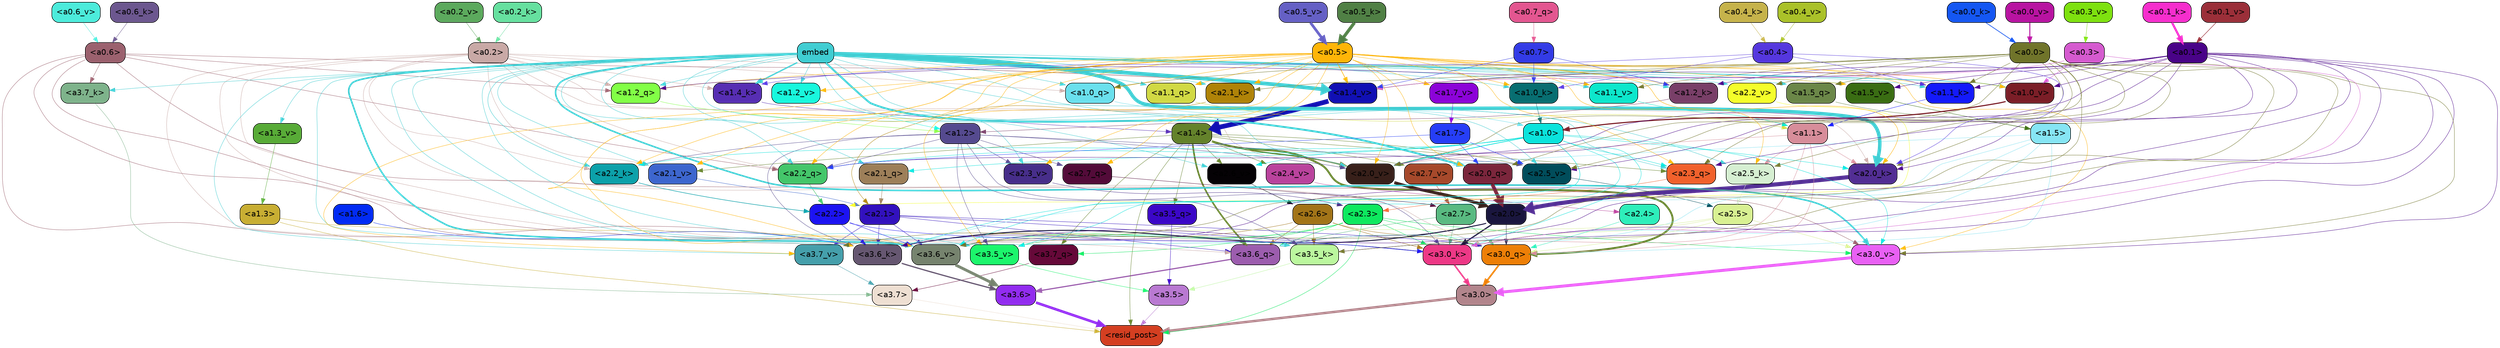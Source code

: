 strict digraph "" {
	graph [bgcolor=transparent,
		layout=dot,
		overlap=false,
		splines=true
	];
	"<a3.7>"	[color=black,
		fillcolor="#eedfd2",
		fontname=Helvetica,
		shape=box,
		style="filled, rounded"];
	"<resid_post>"	[color=black,
		fillcolor="#d43f21",
		fontname=Helvetica,
		shape=box,
		style="filled, rounded"];
	"<a3.7>" -> "<resid_post>"	[color="#eedfd2",
		penwidth=0.6239100098609924];
	"<a3.6>"	[color=black,
		fillcolor="#922cef",
		fontname=Helvetica,
		shape=box,
		style="filled, rounded"];
	"<a3.6>" -> "<resid_post>"	[color="#922cef",
		penwidth=4.569062113761902];
	"<a3.5>"	[color=black,
		fillcolor="#b979d2",
		fontname=Helvetica,
		shape=box,
		style="filled, rounded"];
	"<a3.5>" -> "<resid_post>"	[color="#b979d2",
		penwidth=0.6];
	"<a3.0>"	[color=black,
		fillcolor="#b2858c",
		fontname=Helvetica,
		shape=box,
		style="filled, rounded"];
	"<a3.0>" -> "<resid_post>"	[color="#b2858c",
		penwidth=4.283544182777405];
	"<a2.3>"	[color=black,
		fillcolor="#0ee95f",
		fontname=Helvetica,
		shape=box,
		style="filled, rounded"];
	"<a2.3>" -> "<resid_post>"	[color="#0ee95f",
		penwidth=0.6];
	"<a3.7_q>"	[color=black,
		fillcolor="#660939",
		fontname=Helvetica,
		shape=box,
		style="filled, rounded"];
	"<a2.3>" -> "<a3.7_q>"	[color="#0ee95f",
		penwidth=0.6];
	"<a3.6_q>"	[color=black,
		fillcolor="#9c5dae",
		fontname=Helvetica,
		shape=box,
		style="filled, rounded"];
	"<a2.3>" -> "<a3.6_q>"	[color="#0ee95f",
		penwidth=0.6];
	"<a3.0_q>"	[color=black,
		fillcolor="#ed7f07",
		fontname=Helvetica,
		shape=box,
		style="filled, rounded"];
	"<a2.3>" -> "<a3.0_q>"	[color="#0ee95f",
		penwidth=0.6];
	"<a3.0_k>"	[color=black,
		fillcolor="#ed3886",
		fontname=Helvetica,
		shape=box,
		style="filled, rounded"];
	"<a2.3>" -> "<a3.0_k>"	[color="#0ee95f",
		penwidth=0.6];
	"<a3.6_v>"	[color=black,
		fillcolor="#76836e",
		fontname=Helvetica,
		shape=box,
		style="filled, rounded"];
	"<a2.3>" -> "<a3.6_v>"	[color="#0ee95f",
		penwidth=0.6];
	"<a3.5_v>"	[color=black,
		fillcolor="#1cf66c",
		fontname=Helvetica,
		shape=box,
		style="filled, rounded"];
	"<a2.3>" -> "<a3.5_v>"	[color="#0ee95f",
		penwidth=0.6];
	"<a3.0_v>"	[color=black,
		fillcolor="#e960f4",
		fontname=Helvetica,
		shape=box,
		style="filled, rounded"];
	"<a2.3>" -> "<a3.0_v>"	[color="#0ee95f",
		penwidth=0.6];
	"<a1.4>"	[color=black,
		fillcolor="#64822b",
		fontname=Helvetica,
		shape=box,
		style="filled, rounded"];
	"<a1.4>" -> "<resid_post>"	[color="#64822b",
		penwidth=0.6];
	"<a1.4>" -> "<a3.7_q>"	[color="#64822b",
		penwidth=0.6];
	"<a1.4>" -> "<a3.6_q>"	[color="#64822b",
		penwidth=2.7934007048606873];
	"<a3.5_q>"	[color=black,
		fillcolor="#3b07c7",
		fontname=Helvetica,
		shape=box,
		style="filled, rounded"];
	"<a1.4>" -> "<a3.5_q>"	[color="#64822b",
		penwidth=0.6];
	"<a1.4>" -> "<a3.0_q>"	[color="#64822b",
		penwidth=3.340754985809326];
	"<a2.3_q>"	[color=black,
		fillcolor="#f1612c",
		fontname=Helvetica,
		shape=box,
		style="filled, rounded"];
	"<a1.4>" -> "<a2.3_q>"	[color="#64822b",
		penwidth=0.6];
	"<a2.7_v>"	[color=black,
		fillcolor="#a6492b",
		fontname=Helvetica,
		shape=box,
		style="filled, rounded"];
	"<a1.4>" -> "<a2.7_v>"	[color="#64822b",
		penwidth=0.6];
	"<a2.6_v>"	[color=black,
		fillcolor="#050205",
		fontname=Helvetica,
		shape=box,
		style="filled, rounded"];
	"<a1.4>" -> "<a2.6_v>"	[color="#64822b",
		penwidth=0.6];
	"<a2.5_v>"	[color=black,
		fillcolor="#014d5b",
		fontname=Helvetica,
		shape=box,
		style="filled, rounded"];
	"<a1.4>" -> "<a2.5_v>"	[color="#64822b",
		penwidth=0.6];
	"<a2.4_v>"	[color=black,
		fillcolor="#ba439d",
		fontname=Helvetica,
		shape=box,
		style="filled, rounded"];
	"<a1.4>" -> "<a2.4_v>"	[color="#64822b",
		penwidth=0.6];
	"<a2.1_v>"	[color=black,
		fillcolor="#3d66ce",
		fontname=Helvetica,
		shape=box,
		style="filled, rounded"];
	"<a1.4>" -> "<a2.1_v>"	[color="#64822b",
		penwidth=0.6];
	"<a2.0_v>"	[color=black,
		fillcolor="#38201a",
		fontname=Helvetica,
		shape=box,
		style="filled, rounded"];
	"<a1.4>" -> "<a2.0_v>"	[color="#64822b",
		penwidth=2.268759250640869];
	"<a1.3>"	[color=black,
		fillcolor="#c8ae33",
		fontname=Helvetica,
		shape=box,
		style="filled, rounded"];
	"<a1.3>" -> "<resid_post>"	[color="#c8ae33",
		penwidth=0.6];
	"<a1.3>" -> "<a3.6_v>"	[color="#c8ae33",
		penwidth=0.6];
	"<a3.7_q>" -> "<a3.7>"	[color="#660939",
		penwidth=0.6];
	"<a3.6_q>" -> "<a3.6>"	[color="#9c5dae",
		penwidth=2.0347584784030914];
	"<a3.5_q>" -> "<a3.5>"	[color="#3b07c7",
		penwidth=0.6];
	"<a3.0_q>" -> "<a3.0>"	[color="#ed7f07",
		penwidth=2.8635367155075073];
	"<a3.7_k>"	[color=black,
		fillcolor="#7eb38b",
		fontname=Helvetica,
		shape=box,
		style="filled, rounded"];
	"<a3.7_k>" -> "<a3.7>"	[color="#7eb38b",
		penwidth=0.6];
	"<a3.6_k>"	[color=black,
		fillcolor="#665771",
		fontname=Helvetica,
		shape=box,
		style="filled, rounded"];
	"<a3.6_k>" -> "<a3.6>"	[color="#665771",
		penwidth=2.1760786175727844];
	"<a3.5_k>"	[color=black,
		fillcolor="#bbf79e",
		fontname=Helvetica,
		shape=box,
		style="filled, rounded"];
	"<a3.5_k>" -> "<a3.5>"	[color="#bbf79e",
		penwidth=0.6];
	"<a3.0_k>" -> "<a3.0>"	[color="#ed3886",
		penwidth=2.632905662059784];
	"<a3.7_v>"	[color=black,
		fillcolor="#459fab",
		fontname=Helvetica,
		shape=box,
		style="filled, rounded"];
	"<a3.7_v>" -> "<a3.7>"	[color="#459fab",
		penwidth=0.6];
	"<a3.6_v>" -> "<a3.6>"	[color="#76836e",
		penwidth=4.981305837631226];
	"<a3.5_v>" -> "<a3.5>"	[color="#1cf66c",
		penwidth=0.6];
	"<a3.0_v>" -> "<a3.0>"	[color="#e960f4",
		penwidth=5.168330669403076];
	"<a2.7>"	[color=black,
		fillcolor="#59ba81",
		fontname=Helvetica,
		shape=box,
		style="filled, rounded"];
	"<a2.7>" -> "<a3.6_q>"	[color="#59ba81",
		penwidth=0.6];
	"<a2.7>" -> "<a3.0_q>"	[color="#59ba81",
		penwidth=0.6];
	"<a2.7>" -> "<a3.0_k>"	[color="#59ba81",
		penwidth=0.6];
	"<a2.6>"	[color=black,
		fillcolor="#a27418",
		fontname=Helvetica,
		shape=box,
		style="filled, rounded"];
	"<a2.6>" -> "<a3.6_q>"	[color="#a27418",
		penwidth=0.6];
	"<a2.6>" -> "<a3.0_q>"	[color="#a27418",
		penwidth=0.6];
	"<a2.6>" -> "<a3.6_k>"	[color="#a27418",
		penwidth=0.6];
	"<a2.6>" -> "<a3.5_k>"	[color="#a27418",
		penwidth=0.6];
	"<a2.6>" -> "<a3.0_k>"	[color="#a27418",
		penwidth=0.6];
	"<a2.1>"	[color=black,
		fillcolor="#3211be",
		fontname=Helvetica,
		shape=box,
		style="filled, rounded"];
	"<a2.1>" -> "<a3.6_q>"	[color="#3211be",
		penwidth=0.6];
	"<a2.1>" -> "<a3.0_q>"	[color="#3211be",
		penwidth=0.6];
	"<a2.1>" -> "<a3.6_k>"	[color="#3211be",
		penwidth=0.6];
	"<a2.1>" -> "<a3.0_k>"	[color="#3211be",
		penwidth=0.6];
	"<a2.1>" -> "<a3.7_v>"	[color="#3211be",
		penwidth=0.6];
	"<a2.1>" -> "<a3.6_v>"	[color="#3211be",
		penwidth=0.6];
	"<a2.0>"	[color=black,
		fillcolor="#1a163e",
		fontname=Helvetica,
		shape=box,
		style="filled, rounded"];
	"<a2.0>" -> "<a3.6_q>"	[color="#1a163e",
		penwidth=0.6];
	"<a2.0>" -> "<a3.0_q>"	[color="#1a163e",
		penwidth=0.6];
	"<a2.0>" -> "<a3.6_k>"	[color="#1a163e",
		penwidth=1.6382827460765839];
	"<a2.0>" -> "<a3.0_k>"	[color="#1a163e",
		penwidth=2.161143198609352];
	"<a1.5>"	[color=black,
		fillcolor="#86e5f4",
		fontname=Helvetica,
		shape=box,
		style="filled, rounded"];
	"<a1.5>" -> "<a3.6_q>"	[color="#86e5f4",
		penwidth=0.6];
	"<a1.5>" -> "<a3.0_q>"	[color="#86e5f4",
		penwidth=0.6];
	"<a1.5>" -> "<a3.6_k>"	[color="#86e5f4",
		penwidth=0.6];
	"<a1.5>" -> "<a3.0_k>"	[color="#86e5f4",
		penwidth=0.6];
	"<a1.5>" -> "<a2.7_v>"	[color="#86e5f4",
		penwidth=0.6];
	"<a0.2>"	[color=black,
		fillcolor="#c9a9a6",
		fontname=Helvetica,
		shape=box,
		style="filled, rounded"];
	"<a0.2>" -> "<a3.6_q>"	[color="#c9a9a6",
		penwidth=0.6];
	"<a0.2>" -> "<a3.0_q>"	[color="#c9a9a6",
		penwidth=0.6];
	"<a0.2>" -> "<a3.6_k>"	[color="#c9a9a6",
		penwidth=0.6];
	"<a0.2>" -> "<a3.0_k>"	[color="#c9a9a6",
		penwidth=0.6];
	"<a2.2_q>"	[color=black,
		fillcolor="#44c66a",
		fontname=Helvetica,
		shape=box,
		style="filled, rounded"];
	"<a0.2>" -> "<a2.2_q>"	[color="#c9a9a6",
		penwidth=0.6];
	"<a2.2_k>"	[color=black,
		fillcolor="#0ca1aa",
		fontname=Helvetica,
		shape=box,
		style="filled, rounded"];
	"<a0.2>" -> "<a2.2_k>"	[color="#c9a9a6",
		penwidth=0.6];
	"<a2.0_k>"	[color=black,
		fillcolor="#522e94",
		fontname=Helvetica,
		shape=box,
		style="filled, rounded"];
	"<a0.2>" -> "<a2.0_k>"	[color="#c9a9a6",
		penwidth=0.6];
	"<a0.2>" -> "<a2.1_v>"	[color="#c9a9a6",
		penwidth=0.6];
	"<a0.2>" -> "<a2.0_v>"	[color="#c9a9a6",
		penwidth=0.6];
	"<a1.2_q>"	[color=black,
		fillcolor="#82ff46",
		fontname=Helvetica,
		shape=box,
		style="filled, rounded"];
	"<a0.2>" -> "<a1.2_q>"	[color="#c9a9a6",
		penwidth=0.6];
	"<a1.0_q>"	[color=black,
		fillcolor="#6ae0ed",
		fontname=Helvetica,
		shape=box,
		style="filled, rounded"];
	"<a0.2>" -> "<a1.0_q>"	[color="#c9a9a6",
		penwidth=0.6];
	"<a1.4_k>"	[color=black,
		fillcolor="#572eb3",
		fontname=Helvetica,
		shape=box,
		style="filled, rounded"];
	"<a0.2>" -> "<a1.4_k>"	[color="#c9a9a6",
		penwidth=0.6];
	"<a1.4_v>"	[color=black,
		fillcolor="#1110b4",
		fontname=Helvetica,
		shape=box,
		style="filled, rounded"];
	"<a0.2>" -> "<a1.4_v>"	[color="#c9a9a6",
		penwidth=0.6];
	"<a2.5>"	[color=black,
		fillcolor="#d8f092",
		fontname=Helvetica,
		shape=box,
		style="filled, rounded"];
	"<a2.5>" -> "<a3.0_q>"	[color="#d8f092",
		penwidth=0.6];
	"<a2.5>" -> "<a3.0_k>"	[color="#d8f092",
		penwidth=0.6];
	"<a2.5>" -> "<a3.6_v>"	[color="#d8f092",
		penwidth=0.6];
	"<a2.5>" -> "<a3.0_v>"	[color="#d8f092",
		penwidth=0.6];
	"<a2.4>"	[color=black,
		fillcolor="#2eeeba",
		fontname=Helvetica,
		shape=box,
		style="filled, rounded"];
	"<a2.4>" -> "<a3.0_q>"	[color="#2eeeba",
		penwidth=0.6];
	"<a1.1>"	[color=black,
		fillcolor="#d78d9a",
		fontname=Helvetica,
		shape=box,
		style="filled, rounded"];
	"<a1.1>" -> "<a3.0_q>"	[color="#d78d9a",
		penwidth=0.6];
	"<a1.1>" -> "<a3.0_k>"	[color="#d78d9a",
		penwidth=0.6];
	"<a2.5_k>"	[color=black,
		fillcolor="#d6efd2",
		fontname=Helvetica,
		shape=box,
		style="filled, rounded"];
	"<a1.1>" -> "<a2.5_k>"	[color="#d78d9a",
		penwidth=0.6];
	"<a1.1>" -> "<a2.0_k>"	[color="#d78d9a",
		penwidth=0.6];
	"<a1.1>" -> "<a2.0_v>"	[color="#d78d9a",
		penwidth=0.6];
	"<a0.6>"	[color=black,
		fillcolor="#9b616e",
		fontname=Helvetica,
		shape=box,
		style="filled, rounded"];
	"<a0.6>" -> "<a3.7_k>"	[color="#9b616e",
		penwidth=0.6];
	"<a0.6>" -> "<a3.6_k>"	[color="#9b616e",
		penwidth=0.6];
	"<a0.6>" -> "<a3.0_k>"	[color="#9b616e",
		penwidth=0.6];
	"<a0.6>" -> "<a3.6_v>"	[color="#9b616e",
		penwidth=0.6];
	"<a0.6>" -> "<a3.0_v>"	[color="#9b616e",
		penwidth=0.6];
	"<a0.6>" -> "<a2.2_q>"	[color="#9b616e",
		penwidth=0.6];
	"<a0.6>" -> "<a1.2_q>"	[color="#9b616e",
		penwidth=0.6];
	"<a0.6>" -> "<a1.4_v>"	[color="#9b616e",
		penwidth=0.6];
	embed	[color=black,
		fillcolor="#40cdd2",
		fontname=Helvetica,
		shape=box,
		style="filled, rounded"];
	embed -> "<a3.7_k>"	[color="#40cdd2",
		penwidth=0.6];
	embed -> "<a3.6_k>"	[color="#40cdd2",
		penwidth=0.6];
	embed -> "<a3.5_k>"	[color="#40cdd2",
		penwidth=0.6];
	embed -> "<a3.0_k>"	[color="#40cdd2",
		penwidth=0.6];
	embed -> "<a3.7_v>"	[color="#40cdd2",
		penwidth=0.6];
	embed -> "<a3.6_v>"	[color="#40cdd2",
		penwidth=2.7825746536254883];
	embed -> "<a3.5_v>"	[color="#40cdd2",
		penwidth=0.6];
	embed -> "<a3.0_v>"	[color="#40cdd2",
		penwidth=2.6950180530548096];
	embed -> "<a2.3_q>"	[color="#40cdd2",
		penwidth=0.6];
	embed -> "<a2.2_q>"	[color="#40cdd2",
		penwidth=0.6];
	"<a2.1_q>"	[color=black,
		fillcolor="#9d7f59",
		fontname=Helvetica,
		shape=box,
		style="filled, rounded"];
	embed -> "<a2.1_q>"	[color="#40cdd2",
		penwidth=0.6];
	"<a2.0_q>"	[color=black,
		fillcolor="#7b263c",
		fontname=Helvetica,
		shape=box,
		style="filled, rounded"];
	embed -> "<a2.0_q>"	[color="#40cdd2",
		penwidth=3.305941343307495];
	embed -> "<a2.5_k>"	[color="#40cdd2",
		penwidth=0.6];
	embed -> "<a2.2_k>"	[color="#40cdd2",
		penwidth=0.6698317527770996];
	"<a2.1_k>"	[color=black,
		fillcolor="#af8308",
		fontname=Helvetica,
		shape=box,
		style="filled, rounded"];
	embed -> "<a2.1_k>"	[color="#40cdd2",
		penwidth=0.6];
	embed -> "<a2.0_k>"	[color="#40cdd2",
		penwidth=6.12570995092392];
	embed -> "<a2.6_v>"	[color="#40cdd2",
		penwidth=0.6];
	embed -> "<a2.5_v>"	[color="#40cdd2",
		penwidth=0.6];
	"<a2.3_v>"	[color=black,
		fillcolor="#472e8a",
		fontname=Helvetica,
		shape=box,
		style="filled, rounded"];
	embed -> "<a2.3_v>"	[color="#40cdd2",
		penwidth=0.6];
	"<a2.2_v>"	[color=black,
		fillcolor="#f4fe2a",
		fontname=Helvetica,
		shape=box,
		style="filled, rounded"];
	embed -> "<a2.2_v>"	[color="#40cdd2",
		penwidth=0.6];
	embed -> "<a2.1_v>"	[color="#40cdd2",
		penwidth=0.6];
	embed -> "<a2.0_v>"	[color="#40cdd2",
		penwidth=0.6];
	"<a1.5_q>"	[color=black,
		fillcolor="#6b8748",
		fontname=Helvetica,
		shape=box,
		style="filled, rounded"];
	embed -> "<a1.5_q>"	[color="#40cdd2",
		penwidth=0.6];
	embed -> "<a1.2_q>"	[color="#40cdd2",
		penwidth=0.6087074279785156];
	"<a1.1_q>"	[color=black,
		fillcolor="#d1d944",
		fontname=Helvetica,
		shape=box,
		style="filled, rounded"];
	embed -> "<a1.1_q>"	[color="#40cdd2",
		penwidth=0.6];
	embed -> "<a1.0_q>"	[color="#40cdd2",
		penwidth=0.6];
	embed -> "<a1.4_k>"	[color="#40cdd2",
		penwidth=2.1858973503112793];
	"<a1.2_k>"	[color=black,
		fillcolor="#793f68",
		fontname=Helvetica,
		shape=box,
		style="filled, rounded"];
	embed -> "<a1.2_k>"	[color="#40cdd2",
		penwidth=0.6];
	"<a1.1_k>"	[color=black,
		fillcolor="#141afb",
		fontname=Helvetica,
		shape=box,
		style="filled, rounded"];
	embed -> "<a1.1_k>"	[color="#40cdd2",
		penwidth=0.6];
	"<a1.0_k>"	[color=black,
		fillcolor="#086e71",
		fontname=Helvetica,
		shape=box,
		style="filled, rounded"];
	embed -> "<a1.0_k>"	[color="#40cdd2",
		penwidth=0.6];
	"<a1.5_v>"	[color=black,
		fillcolor="#3a6d13",
		fontname=Helvetica,
		shape=box,
		style="filled, rounded"];
	embed -> "<a1.5_v>"	[color="#40cdd2",
		penwidth=0.6];
	embed -> "<a1.4_v>"	[color="#40cdd2",
		penwidth=6.590077131986618];
	"<a1.3_v>"	[color=black,
		fillcolor="#58ab37",
		fontname=Helvetica,
		shape=box,
		style="filled, rounded"];
	embed -> "<a1.3_v>"	[color="#40cdd2",
		penwidth=0.6];
	"<a1.2_v>"	[color=black,
		fillcolor="#19f7dd",
		fontname=Helvetica,
		shape=box,
		style="filled, rounded"];
	embed -> "<a1.2_v>"	[color="#40cdd2",
		penwidth=0.6];
	"<a1.1_v>"	[color=black,
		fillcolor="#0de7cc",
		fontname=Helvetica,
		shape=box,
		style="filled, rounded"];
	embed -> "<a1.1_v>"	[color="#40cdd2",
		penwidth=0.6];
	"<a1.0_v>"	[color=black,
		fillcolor="#7b1e27",
		fontname=Helvetica,
		shape=box,
		style="filled, rounded"];
	embed -> "<a1.0_v>"	[color="#40cdd2",
		penwidth=1.2076449394226074];
	"<a2.2>"	[color=black,
		fillcolor="#1c13f2",
		fontname=Helvetica,
		shape=box,
		style="filled, rounded"];
	"<a2.2>" -> "<a3.6_k>"	[color="#1c13f2",
		penwidth=0.6];
	"<a2.2>" -> "<a3.0_k>"	[color="#1c13f2",
		penwidth=0.6];
	"<a2.2>" -> "<a3.6_v>"	[color="#1c13f2",
		penwidth=0.6];
	"<a1.6>"	[color=black,
		fillcolor="#022bf4",
		fontname=Helvetica,
		shape=box,
		style="filled, rounded"];
	"<a1.6>" -> "<a3.6_k>"	[color="#022bf4",
		penwidth=0.6];
	"<a1.2>"	[color=black,
		fillcolor="#554a8f",
		fontname=Helvetica,
		shape=box,
		style="filled, rounded"];
	"<a1.2>" -> "<a3.6_k>"	[color="#554a8f",
		penwidth=0.6];
	"<a1.2>" -> "<a3.5_k>"	[color="#554a8f",
		penwidth=0.6];
	"<a1.2>" -> "<a3.0_k>"	[color="#554a8f",
		penwidth=0.6];
	"<a1.2>" -> "<a3.5_v>"	[color="#554a8f",
		penwidth=0.6];
	"<a2.7_q>"	[color=black,
		fillcolor="#530b39",
		fontname=Helvetica,
		shape=box,
		style="filled, rounded"];
	"<a1.2>" -> "<a2.7_q>"	[color="#554a8f",
		penwidth=0.6];
	"<a1.2>" -> "<a2.2_q>"	[color="#554a8f",
		penwidth=0.6];
	"<a1.2>" -> "<a2.2_k>"	[color="#554a8f",
		penwidth=0.6];
	"<a1.2>" -> "<a2.5_v>"	[color="#554a8f",
		penwidth=0.6];
	"<a1.2>" -> "<a2.3_v>"	[color="#554a8f",
		penwidth=0.6];
	"<a1.2>" -> "<a2.0_v>"	[color="#554a8f",
		penwidth=0.6];
	"<a1.0>"	[color=black,
		fillcolor="#0be3dc",
		fontname=Helvetica,
		shape=box,
		style="filled, rounded"];
	"<a1.0>" -> "<a3.6_k>"	[color="#0be3dc",
		penwidth=0.6];
	"<a1.0>" -> "<a3.0_k>"	[color="#0be3dc",
		penwidth=0.6];
	"<a1.0>" -> "<a3.6_v>"	[color="#0be3dc",
		penwidth=0.6];
	"<a1.0>" -> "<a3.5_v>"	[color="#0be3dc",
		penwidth=0.6];
	"<a1.0>" -> "<a3.0_v>"	[color="#0be3dc",
		penwidth=0.6];
	"<a1.0>" -> "<a2.3_q>"	[color="#0be3dc",
		penwidth=0.6];
	"<a1.0>" -> "<a2.2_q>"	[color="#0be3dc",
		penwidth=0.6];
	"<a1.0>" -> "<a2.1_q>"	[color="#0be3dc",
		penwidth=0.6];
	"<a1.0>" -> "<a2.2_k>"	[color="#0be3dc",
		penwidth=0.6];
	"<a1.0>" -> "<a2.0_k>"	[color="#0be3dc",
		penwidth=0.6];
	"<a1.0>" -> "<a2.6_v>"	[color="#0be3dc",
		penwidth=0.6];
	"<a1.0>" -> "<a2.0_v>"	[color="#0be3dc",
		penwidth=1.2213096618652344];
	"<a0.5>"	[color=black,
		fillcolor="#feb508",
		fontname=Helvetica,
		shape=box,
		style="filled, rounded"];
	"<a0.5>" -> "<a3.6_k>"	[color="#feb508",
		penwidth=0.6];
	"<a0.5>" -> "<a3.7_v>"	[color="#feb508",
		penwidth=0.6];
	"<a0.5>" -> "<a3.6_v>"	[color="#feb508",
		penwidth=0.6];
	"<a0.5>" -> "<a3.5_v>"	[color="#feb508",
		penwidth=0.6];
	"<a0.5>" -> "<a3.0_v>"	[color="#feb508",
		penwidth=0.6];
	"<a0.5>" -> "<a2.7_q>"	[color="#feb508",
		penwidth=0.6];
	"<a0.5>" -> "<a2.3_q>"	[color="#feb508",
		penwidth=0.6];
	"<a0.5>" -> "<a2.2_q>"	[color="#feb508",
		penwidth=0.6];
	"<a0.5>" -> "<a2.0_q>"	[color="#feb508",
		penwidth=0.6];
	"<a0.5>" -> "<a2.5_k>"	[color="#feb508",
		penwidth=0.6];
	"<a0.5>" -> "<a2.2_k>"	[color="#feb508",
		penwidth=0.6];
	"<a0.5>" -> "<a2.1_k>"	[color="#feb508",
		penwidth=0.6];
	"<a0.5>" -> "<a2.0_k>"	[color="#feb508",
		penwidth=0.6900839805603027];
	"<a0.5>" -> "<a2.3_v>"	[color="#feb508",
		penwidth=0.6];
	"<a0.5>" -> "<a2.1_v>"	[color="#feb508",
		penwidth=0.6];
	"<a0.5>" -> "<a2.0_v>"	[color="#feb508",
		penwidth=0.6];
	"<a0.5>" -> "<a1.2_q>"	[color="#feb508",
		penwidth=0.6];
	"<a0.5>" -> "<a1.1_q>"	[color="#feb508",
		penwidth=0.6];
	"<a0.5>" -> "<a1.0_q>"	[color="#feb508",
		penwidth=0.6];
	"<a0.5>" -> "<a1.2_k>"	[color="#feb508",
		penwidth=0.6];
	"<a0.5>" -> "<a1.1_k>"	[color="#feb508",
		penwidth=0.6];
	"<a0.5>" -> "<a1.0_k>"	[color="#feb508",
		penwidth=0.6];
	"<a1.7_v>"	[color=black,
		fillcolor="#8c03d8",
		fontname=Helvetica,
		shape=box,
		style="filled, rounded"];
	"<a0.5>" -> "<a1.7_v>"	[color="#feb508",
		penwidth=0.6];
	"<a0.5>" -> "<a1.5_v>"	[color="#feb508",
		penwidth=0.6];
	"<a0.5>" -> "<a1.4_v>"	[color="#feb508",
		penwidth=0.9985027313232422];
	"<a0.5>" -> "<a1.2_v>"	[color="#feb508",
		penwidth=0.6];
	"<a0.5>" -> "<a1.1_v>"	[color="#feb508",
		penwidth=0.6];
	"<a0.5>" -> "<a1.0_v>"	[color="#feb508",
		penwidth=0.6];
	"<a0.1>"	[color=black,
		fillcolor="#490388",
		fontname=Helvetica,
		shape=box,
		style="filled, rounded"];
	"<a0.1>" -> "<a3.6_k>"	[color="#490388",
		penwidth=0.6];
	"<a0.1>" -> "<a3.5_k>"	[color="#490388",
		penwidth=0.6];
	"<a0.1>" -> "<a3.0_k>"	[color="#490388",
		penwidth=0.6];
	"<a0.1>" -> "<a3.6_v>"	[color="#490388",
		penwidth=0.6];
	"<a0.1>" -> "<a3.0_v>"	[color="#490388",
		penwidth=0.6];
	"<a0.1>" -> "<a2.3_q>"	[color="#490388",
		penwidth=0.6];
	"<a0.1>" -> "<a2.2_q>"	[color="#490388",
		penwidth=0.6];
	"<a0.1>" -> "<a2.0_k>"	[color="#490388",
		penwidth=0.6];
	"<a0.1>" -> "<a2.5_v>"	[color="#490388",
		penwidth=0.6];
	"<a0.1>" -> "<a2.0_v>"	[color="#490388",
		penwidth=0.6];
	"<a0.1>" -> "<a1.2_q>"	[color="#490388",
		penwidth=0.6218185424804688];
	"<a0.1>" -> "<a1.2_k>"	[color="#490388",
		penwidth=0.6];
	"<a0.1>" -> "<a1.1_k>"	[color="#490388",
		penwidth=0.6];
	"<a0.1>" -> "<a1.5_v>"	[color="#490388",
		penwidth=0.6];
	"<a0.1>" -> "<a1.4_v>"	[color="#490388",
		penwidth=0.6];
	"<a0.1>" -> "<a1.0_v>"	[color="#490388",
		penwidth=0.6];
	"<a0.0>"	[color=black,
		fillcolor="#70742a",
		fontname=Helvetica,
		shape=box,
		style="filled, rounded"];
	"<a0.0>" -> "<a3.5_k>"	[color="#70742a",
		penwidth=0.6];
	"<a0.0>" -> "<a3.7_v>"	[color="#70742a",
		penwidth=0.6];
	"<a0.0>" -> "<a3.6_v>"	[color="#70742a",
		penwidth=0.6];
	"<a0.0>" -> "<a3.0_v>"	[color="#70742a",
		penwidth=0.6];
	"<a0.0>" -> "<a2.3_q>"	[color="#70742a",
		penwidth=0.6];
	"<a0.0>" -> "<a2.0_q>"	[color="#70742a",
		penwidth=0.6];
	"<a0.0>" -> "<a2.5_k>"	[color="#70742a",
		penwidth=0.6];
	"<a0.0>" -> "<a2.1_k>"	[color="#70742a",
		penwidth=0.6];
	"<a0.0>" -> "<a2.0_k>"	[color="#70742a",
		penwidth=0.6];
	"<a0.0>" -> "<a2.5_v>"	[color="#70742a",
		penwidth=0.6];
	"<a0.0>" -> "<a2.2_v>"	[color="#70742a",
		penwidth=0.6];
	"<a0.0>" -> "<a2.0_v>"	[color="#70742a",
		penwidth=0.6];
	"<a0.0>" -> "<a1.5_q>"	[color="#70742a",
		penwidth=0.6];
	"<a0.0>" -> "<a1.0_q>"	[color="#70742a",
		penwidth=0.6];
	"<a0.0>" -> "<a1.1_k>"	[color="#70742a",
		penwidth=0.6];
	"<a0.0>" -> "<a1.4_v>"	[color="#70742a",
		penwidth=0.6];
	"<a0.0>" -> "<a1.1_v>"	[color="#70742a",
		penwidth=0.6];
	"<a0.3>"	[color=black,
		fillcolor="#d55acf",
		fontname=Helvetica,
		shape=box,
		style="filled, rounded"];
	"<a0.3>" -> "<a3.0_k>"	[color="#d55acf",
		penwidth=0.6];
	"<a0.3>" -> "<a1.4_v>"	[color="#d55acf",
		penwidth=0.6];
	"<a0.3>" -> "<a1.0_v>"	[color="#d55acf",
		penwidth=0.6];
	"<a2.7_q>" -> "<a2.7>"	[color="#530b39",
		penwidth=0.6];
	"<a2.3_q>" -> "<a2.3>"	[color="#f1612c",
		penwidth=0.6];
	"<a2.2_q>" -> "<a2.2>"	[color="#44c66a",
		penwidth=0.7553567886352539];
	"<a2.1_q>" -> "<a2.1>"	[color="#9d7f59",
		penwidth=0.6];
	"<a2.0_q>" -> "<a2.0>"	[color="#7b263c",
		penwidth=6.256794691085815];
	"<a2.5_k>" -> "<a2.5>"	[color="#d6efd2",
		penwidth=0.6];
	"<a2.2_k>" -> "<a2.2>"	[color="#0ca1aa",
		penwidth=0.8854708671569824];
	"<a2.1_k>" -> "<a2.1>"	[color="#af8308",
		penwidth=0.6];
	"<a2.0_k>" -> "<a2.0>"	[color="#522e94",
		penwidth=7.231504917144775];
	"<a2.7_v>" -> "<a2.7>"	[color="#a6492b",
		penwidth=0.6];
	"<a2.6_v>" -> "<a2.6>"	[color="#050205",
		penwidth=0.6];
	"<a2.5_v>" -> "<a2.5>"	[color="#014d5b",
		penwidth=0.6];
	"<a2.4_v>" -> "<a2.4>"	[color="#ba439d",
		penwidth=0.6];
	"<a2.3_v>" -> "<a2.3>"	[color="#472e8a",
		penwidth=0.6];
	"<a2.2_v>" -> "<a2.2>"	[color="#f4fe2a",
		penwidth=0.6];
	"<a2.1_v>" -> "<a2.1>"	[color="#3d66ce",
		penwidth=0.6];
	"<a2.0_v>" -> "<a2.0>"	[color="#38201a",
		penwidth=5.231471925973892];
	"<a1.7>"	[color=black,
		fillcolor="#263ef7",
		fontname=Helvetica,
		shape=box,
		style="filled, rounded"];
	"<a1.7>" -> "<a2.2_q>"	[color="#263ef7",
		penwidth=0.6];
	"<a1.7>" -> "<a2.0_q>"	[color="#263ef7",
		penwidth=0.6];
	"<a1.7>" -> "<a2.5_v>"	[color="#263ef7",
		penwidth=0.6];
	"<a0.4>"	[color=black,
		fillcolor="#5537de",
		fontname=Helvetica,
		shape=box,
		style="filled, rounded"];
	"<a0.4>" -> "<a2.0_k>"	[color="#5537de",
		penwidth=0.6];
	"<a0.4>" -> "<a1.4_k>"	[color="#5537de",
		penwidth=0.6];
	"<a0.4>" -> "<a1.1_k>"	[color="#5537de",
		penwidth=0.6];
	"<a0.4>" -> "<a1.0_k>"	[color="#5537de",
		penwidth=0.6];
	"<a1.5_q>" -> "<a1.5>"	[color="#6b8748",
		penwidth=0.6];
	"<a1.2_q>" -> "<a1.2>"	[color="#82ff46",
		penwidth=0.6];
	"<a1.1_q>" -> "<a1.1>"	[color="#d1d944",
		penwidth=0.6];
	"<a1.0_q>" -> "<a1.0>"	[color="#6ae0ed",
		penwidth=0.6];
	"<a1.4_k>" -> "<a1.4>"	[color="#572eb3",
		penwidth=0.6];
	"<a1.2_k>" -> "<a1.2>"	[color="#793f68",
		penwidth=0.6];
	"<a1.1_k>" -> "<a1.1>"	[color="#141afb",
		penwidth=0.6];
	"<a1.0_k>" -> "<a1.0>"	[color="#086e71",
		penwidth=0.6];
	"<a1.7_v>" -> "<a1.7>"	[color="#8c03d8",
		penwidth=0.6];
	"<a1.5_v>" -> "<a1.5>"	[color="#3a6d13",
		penwidth=0.6];
	"<a1.4_v>" -> "<a1.4>"	[color="#1110b4",
		penwidth=8.36684274673462];
	"<a1.3_v>" -> "<a1.3>"	[color="#58ab37",
		penwidth=0.6];
	"<a1.2_v>" -> "<a1.2>"	[color="#19f7dd",
		penwidth=0.6];
	"<a1.1_v>" -> "<a1.1>"	[color="#0de7cc",
		penwidth=0.6];
	"<a1.0_v>" -> "<a1.0>"	[color="#7b1e27",
		penwidth=1.9665732383728027];
	"<a0.7>"	[color=black,
		fillcolor="#333be6",
		fontname=Helvetica,
		shape=box,
		style="filled, rounded"];
	"<a0.7>" -> "<a1.2_k>"	[color="#333be6",
		penwidth=0.6];
	"<a0.7>" -> "<a1.0_k>"	[color="#333be6",
		penwidth=0.6];
	"<a0.7>" -> "<a1.4_v>"	[color="#333be6",
		penwidth=0.6];
	"<a0.7_q>"	[color=black,
		fillcolor="#e35690",
		fontname=Helvetica,
		shape=box,
		style="filled, rounded"];
	"<a0.7_q>" -> "<a0.7>"	[color="#e35690",
		penwidth=0.6];
	"<a0.6_k>"	[color=black,
		fillcolor="#6c578f",
		fontname=Helvetica,
		shape=box,
		style="filled, rounded"];
	"<a0.6_k>" -> "<a0.6>"	[color="#6c578f",
		penwidth=0.6];
	"<a0.5_k>"	[color=black,
		fillcolor="#508045",
		fontname=Helvetica,
		shape=box,
		style="filled, rounded"];
	"<a0.5_k>" -> "<a0.5>"	[color="#508045",
		penwidth=5.603226900100708];
	"<a0.4_k>"	[color=black,
		fillcolor="#c6b34b",
		fontname=Helvetica,
		shape=box,
		style="filled, rounded"];
	"<a0.4_k>" -> "<a0.4>"	[color="#c6b34b",
		penwidth=0.6];
	"<a0.2_k>"	[color=black,
		fillcolor="#66e09f",
		fontname=Helvetica,
		shape=box,
		style="filled, rounded"];
	"<a0.2_k>" -> "<a0.2>"	[color="#66e09f",
		penwidth=0.6];
	"<a0.1_k>"	[color=black,
		fillcolor="#f62ecd",
		fontname=Helvetica,
		shape=box,
		style="filled, rounded"];
	"<a0.1_k>" -> "<a0.1>"	[color="#f62ecd",
		penwidth=3.7429747581481934];
	"<a0.0_k>"	[color=black,
		fillcolor="#1557f2",
		fontname=Helvetica,
		shape=box,
		style="filled, rounded"];
	"<a0.0_k>" -> "<a0.0>"	[color="#1557f2",
		penwidth=1.106727123260498];
	"<a0.6_v>"	[color=black,
		fillcolor="#4cebdb",
		fontname=Helvetica,
		shape=box,
		style="filled, rounded"];
	"<a0.6_v>" -> "<a0.6>"	[color="#4cebdb",
		penwidth=0.6];
	"<a0.5_v>"	[color=black,
		fillcolor="#6560c5",
		fontname=Helvetica,
		shape=box,
		style="filled, rounded"];
	"<a0.5_v>" -> "<a0.5>"	[color="#6560c5",
		penwidth=4.667354106903076];
	"<a0.4_v>"	[color=black,
		fillcolor="#aac129",
		fontname=Helvetica,
		shape=box,
		style="filled, rounded"];
	"<a0.4_v>" -> "<a0.4>"	[color="#aac129",
		penwidth=0.6];
	"<a0.3_v>"	[color=black,
		fillcolor="#7ee10f",
		fontname=Helvetica,
		shape=box,
		style="filled, rounded"];
	"<a0.3_v>" -> "<a0.3>"	[color="#7ee10f",
		penwidth=0.6];
	"<a0.2_v>"	[color=black,
		fillcolor="#5caa5d",
		fontname=Helvetica,
		shape=box,
		style="filled, rounded"];
	"<a0.2_v>" -> "<a0.2>"	[color="#5caa5d",
		penwidth=0.6];
	"<a0.1_v>"	[color=black,
		fillcolor="#9b2f39",
		fontname=Helvetica,
		shape=box,
		style="filled, rounded"];
	"<a0.1_v>" -> "<a0.1>"	[color="#9b2f39",
		penwidth=0.8298110961914062];
	"<a0.0_v>"	[color=black,
		fillcolor="#b813a1",
		fontname=Helvetica,
		shape=box,
		style="filled, rounded"];
	"<a0.0_v>" -> "<a0.0>"	[color="#b813a1",
		penwidth=1.7084956169128418];
}
